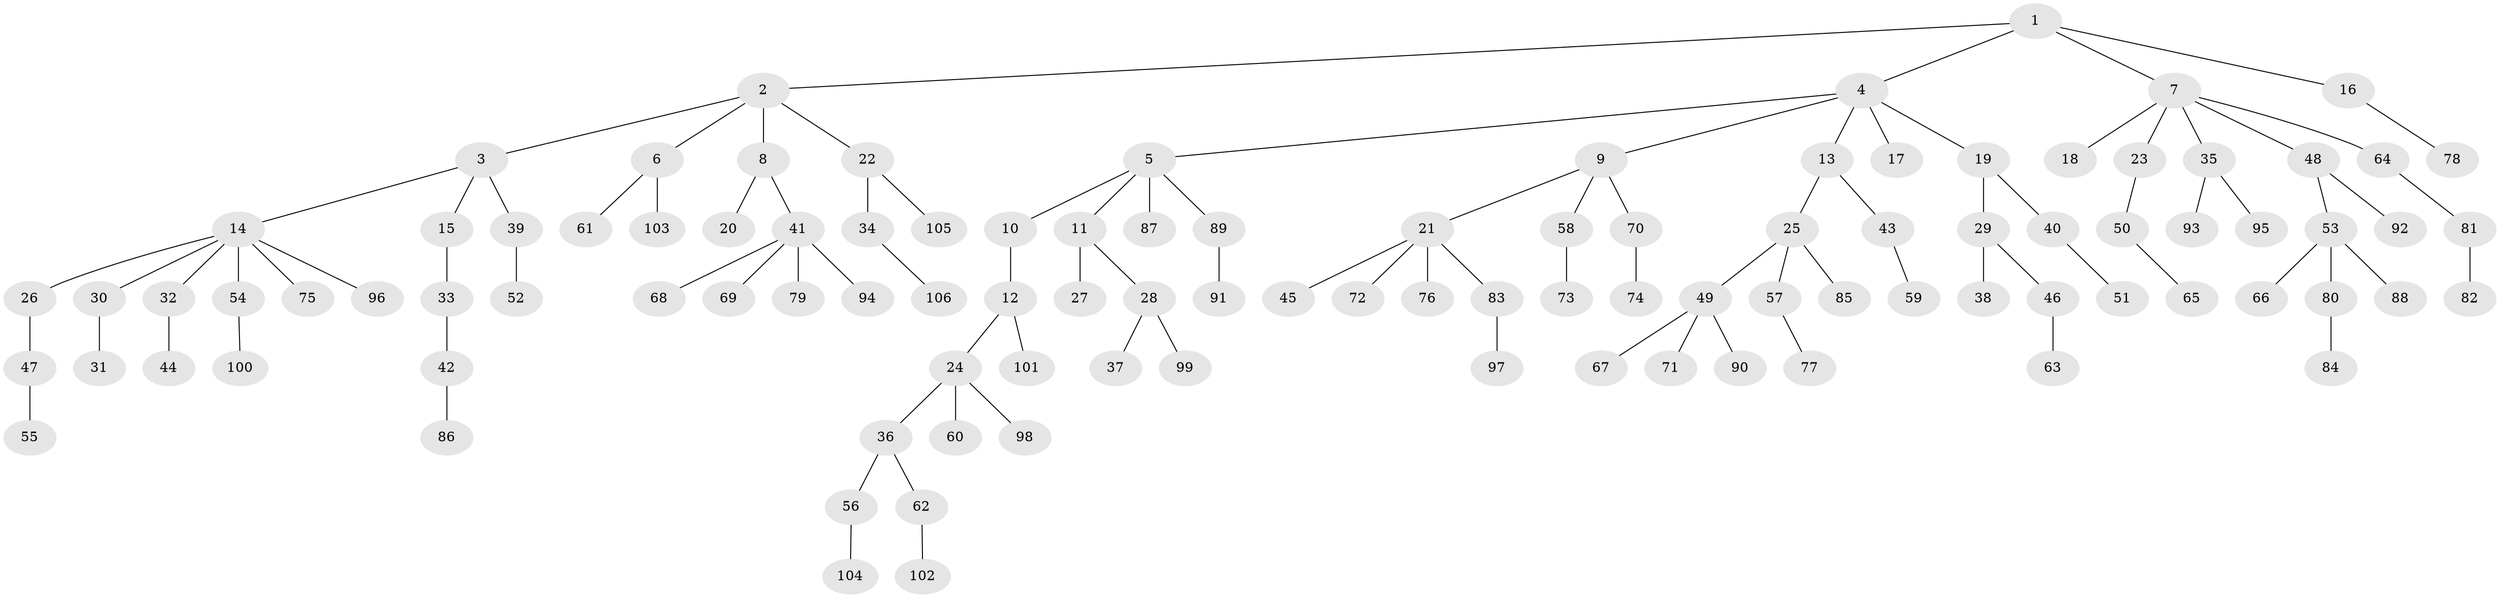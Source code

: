 // coarse degree distribution, {7: 0.013513513513513514, 4: 0.04054054054054054, 6: 0.02702702702702703, 5: 0.04054054054054054, 3: 0.12162162162162163, 2: 0.22972972972972974, 1: 0.527027027027027}
// Generated by graph-tools (version 1.1) at 2025/19/03/04/25 18:19:17]
// undirected, 106 vertices, 105 edges
graph export_dot {
graph [start="1"]
  node [color=gray90,style=filled];
  1;
  2;
  3;
  4;
  5;
  6;
  7;
  8;
  9;
  10;
  11;
  12;
  13;
  14;
  15;
  16;
  17;
  18;
  19;
  20;
  21;
  22;
  23;
  24;
  25;
  26;
  27;
  28;
  29;
  30;
  31;
  32;
  33;
  34;
  35;
  36;
  37;
  38;
  39;
  40;
  41;
  42;
  43;
  44;
  45;
  46;
  47;
  48;
  49;
  50;
  51;
  52;
  53;
  54;
  55;
  56;
  57;
  58;
  59;
  60;
  61;
  62;
  63;
  64;
  65;
  66;
  67;
  68;
  69;
  70;
  71;
  72;
  73;
  74;
  75;
  76;
  77;
  78;
  79;
  80;
  81;
  82;
  83;
  84;
  85;
  86;
  87;
  88;
  89;
  90;
  91;
  92;
  93;
  94;
  95;
  96;
  97;
  98;
  99;
  100;
  101;
  102;
  103;
  104;
  105;
  106;
  1 -- 2;
  1 -- 4;
  1 -- 7;
  1 -- 16;
  2 -- 3;
  2 -- 6;
  2 -- 8;
  2 -- 22;
  3 -- 14;
  3 -- 15;
  3 -- 39;
  4 -- 5;
  4 -- 9;
  4 -- 13;
  4 -- 17;
  4 -- 19;
  5 -- 10;
  5 -- 11;
  5 -- 87;
  5 -- 89;
  6 -- 61;
  6 -- 103;
  7 -- 18;
  7 -- 23;
  7 -- 35;
  7 -- 48;
  7 -- 64;
  8 -- 20;
  8 -- 41;
  9 -- 21;
  9 -- 58;
  9 -- 70;
  10 -- 12;
  11 -- 27;
  11 -- 28;
  12 -- 24;
  12 -- 101;
  13 -- 25;
  13 -- 43;
  14 -- 26;
  14 -- 30;
  14 -- 32;
  14 -- 54;
  14 -- 75;
  14 -- 96;
  15 -- 33;
  16 -- 78;
  19 -- 29;
  19 -- 40;
  21 -- 45;
  21 -- 72;
  21 -- 76;
  21 -- 83;
  22 -- 34;
  22 -- 105;
  23 -- 50;
  24 -- 36;
  24 -- 60;
  24 -- 98;
  25 -- 49;
  25 -- 57;
  25 -- 85;
  26 -- 47;
  28 -- 37;
  28 -- 99;
  29 -- 38;
  29 -- 46;
  30 -- 31;
  32 -- 44;
  33 -- 42;
  34 -- 106;
  35 -- 93;
  35 -- 95;
  36 -- 56;
  36 -- 62;
  39 -- 52;
  40 -- 51;
  41 -- 68;
  41 -- 69;
  41 -- 79;
  41 -- 94;
  42 -- 86;
  43 -- 59;
  46 -- 63;
  47 -- 55;
  48 -- 53;
  48 -- 92;
  49 -- 67;
  49 -- 71;
  49 -- 90;
  50 -- 65;
  53 -- 66;
  53 -- 80;
  53 -- 88;
  54 -- 100;
  56 -- 104;
  57 -- 77;
  58 -- 73;
  62 -- 102;
  64 -- 81;
  70 -- 74;
  80 -- 84;
  81 -- 82;
  83 -- 97;
  89 -- 91;
}
